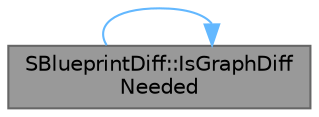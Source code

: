 digraph "SBlueprintDiff::IsGraphDiffNeeded"
{
 // INTERACTIVE_SVG=YES
 // LATEX_PDF_SIZE
  bgcolor="transparent";
  edge [fontname=Helvetica,fontsize=10,labelfontname=Helvetica,labelfontsize=10];
  node [fontname=Helvetica,fontsize=10,shape=box,height=0.2,width=0.4];
  rankdir="LR";
  Node1 [id="Node000001",label="SBlueprintDiff::IsGraphDiff\lNeeded",height=0.2,width=0.4,color="gray40", fillcolor="grey60", style="filled", fontcolor="black",tooltip="Checks if a graph is valid for diffing."];
  Node1 -> Node1 [id="edge1_Node000001_Node000001",color="steelblue1",style="solid",tooltip=" "];
}
